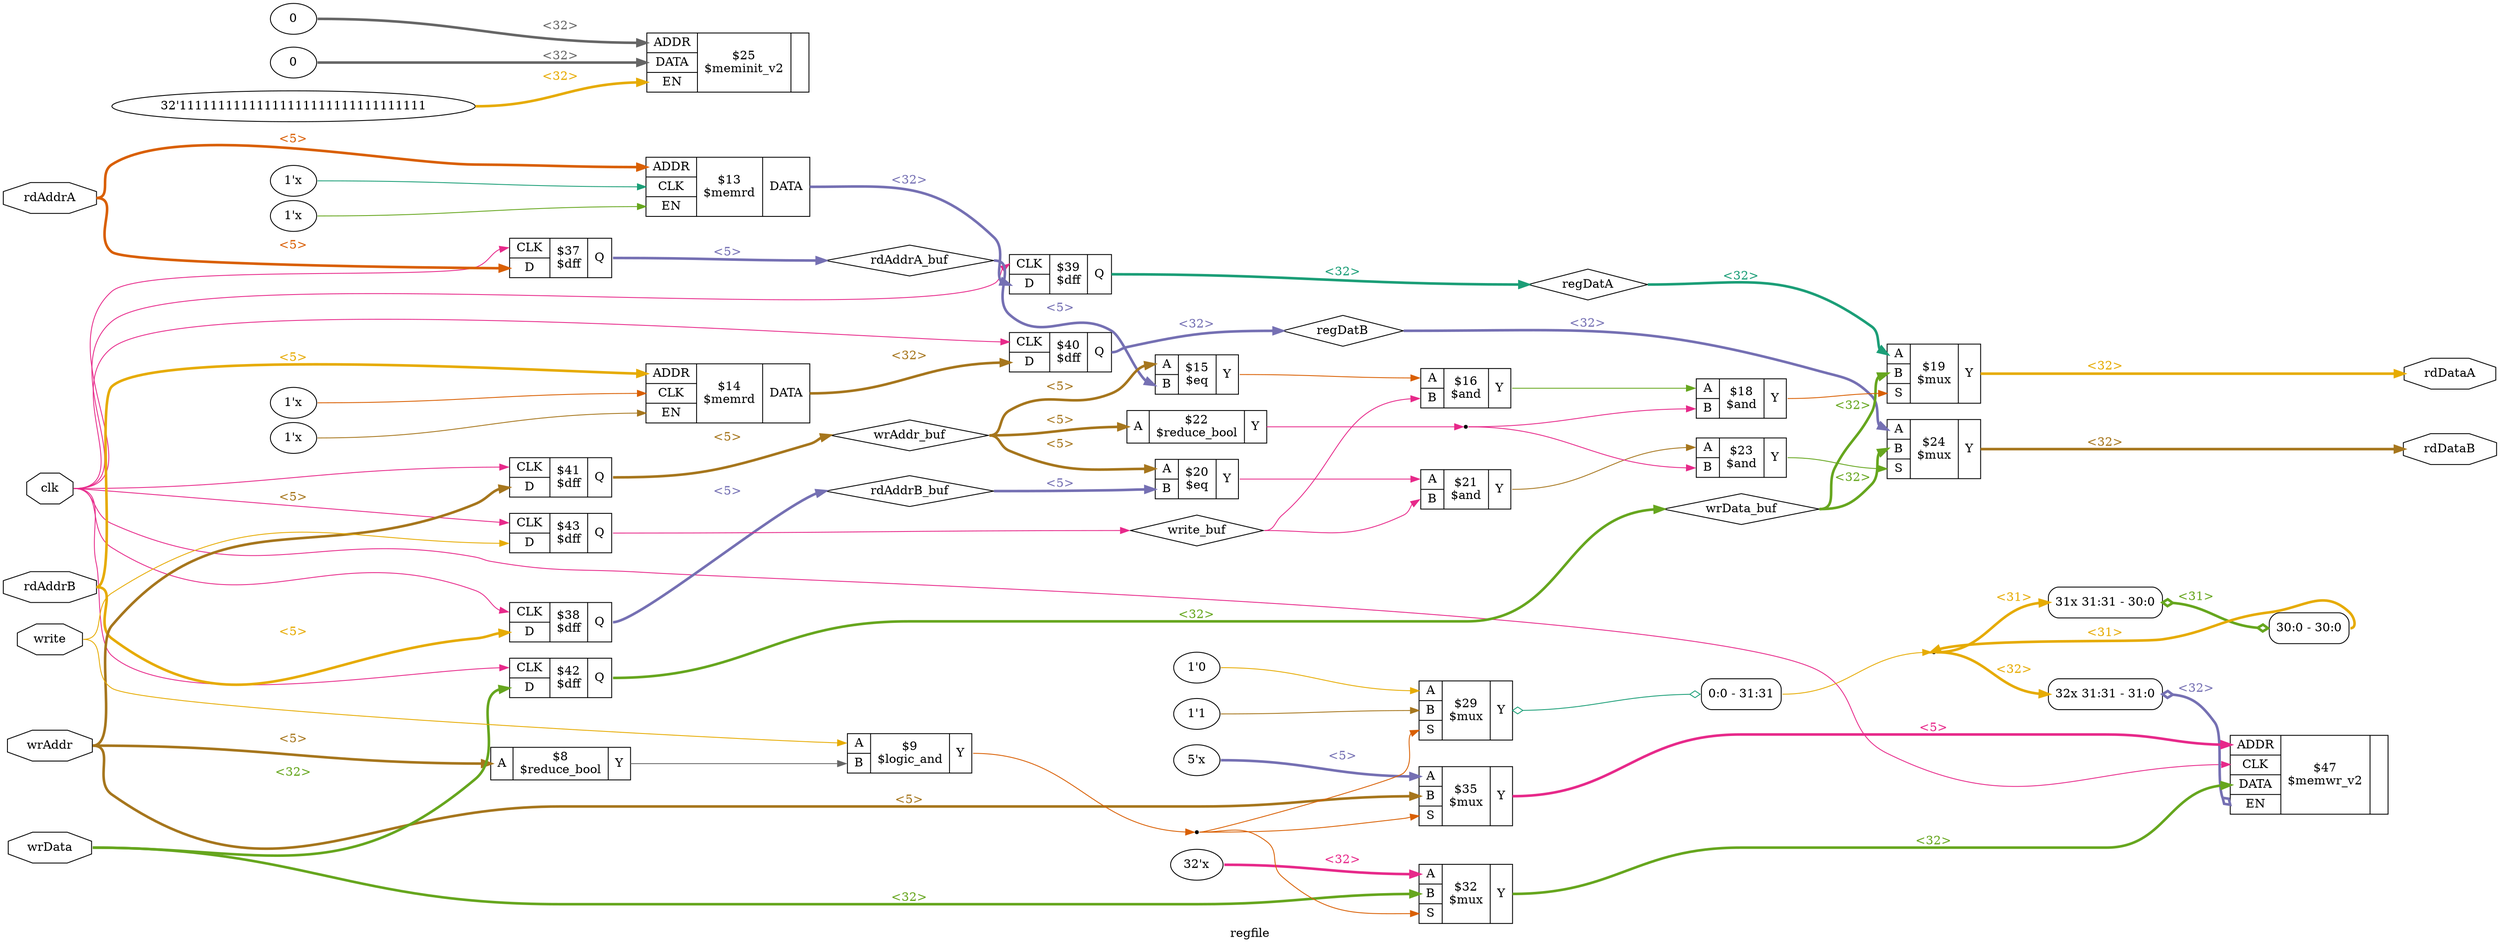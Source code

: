 digraph "regfile" {
label="regfile";
rankdir="LR";
remincross=true;
n15 [ shape=octagon, label="clk", color="black", fontcolor="black" ];
n16 [ shape=octagon, label="rdAddrA", color="black", fontcolor="black" ];
n17 [ shape=diamond, label="rdAddrA_buf", color="black", fontcolor="black" ];
n18 [ shape=octagon, label="rdAddrB", color="black", fontcolor="black" ];
n19 [ shape=diamond, label="rdAddrB_buf", color="black", fontcolor="black" ];
n20 [ shape=octagon, label="rdDataA", color="black", fontcolor="black" ];
n21 [ shape=octagon, label="rdDataB", color="black", fontcolor="black" ];
n22 [ shape=diamond, label="regDatA", color="black", fontcolor="black" ];
n23 [ shape=diamond, label="regDatB", color="black", fontcolor="black" ];
n24 [ shape=octagon, label="wrAddr", color="black", fontcolor="black" ];
n25 [ shape=diamond, label="wrAddr_buf", color="black", fontcolor="black" ];
n26 [ shape=octagon, label="wrData", color="black", fontcolor="black" ];
n27 [ shape=diamond, label="wrData_buf", color="black", fontcolor="black" ];
n28 [ shape=octagon, label="write", color="black", fontcolor="black" ];
n29 [ shape=diamond, label="write_buf", color="black", fontcolor="black" ];
{ rank="source"; n15; n16; n18; n24; n26; n28;}
{ rank="sink"; n20; n21;}
c33 [ shape=record, label="{{<p30> A|<p31> B}|$16\n$and|{<p32> Y}}" ];
c34 [ shape=record, label="{{<p30> A|<p31> B}|$18\n$and|{<p32> Y}}" ];
c35 [ shape=record, label="{{<p30> A|<p31> B}|$21\n$and|{<p32> Y}}" ];
c36 [ shape=record, label="{{<p30> A|<p31> B}|$23\n$and|{<p32> Y}}" ];
c41 [ shape=record, label="{{<p37> ADDR|<p38> CLK|<p39> DATA|<p40> EN}|$47\n$memwr_v2|{}}" ];
x0 [ shape=record, style=rounded, label="<s31> 32x 31:31 - 31:0 " ];
x0:e -> c41:p40:w [arrowhead=odiamond, arrowtail=odiamond, dir=both, colorscheme="dark28", color="3", fontcolor="3", style="setlinewidth(3)", label="<32>"];
c42 [ shape=record, label="{{<p30> A|<p31> B}|$15\n$eq|{<p32> Y}}" ];
c43 [ shape=record, label="{{<p30> A|<p31> B}|$20\n$eq|{<p32> Y}}" ];
c44 [ shape=record, label="{{<p30> A|<p31> B}|$9\n$logic_and|{<p32> Y}}" ];
v1 [ label="0" ];
v2 [ label="0" ];
v3 [ label="32'11111111111111111111111111111111" ];
c45 [ shape=record, label="{{<p37> ADDR|<p39> DATA|<p40> EN}|$25\n$meminit_v2|{}}" ];
v4 [ label="1'x" ];
v5 [ label="1'x" ];
c46 [ shape=record, label="{{<p37> ADDR|<p38> CLK|<p40> EN}|$13\n$memrd|{<p39> DATA}}" ];
v6 [ label="1'x" ];
v7 [ label="1'x" ];
c47 [ shape=record, label="{{<p37> ADDR|<p38> CLK|<p40> EN}|$14\n$memrd|{<p39> DATA}}" ];
c48 [ shape=record, label="{{<p30> A}|$22\n$reduce_bool|{<p32> Y}}" ];
c49 [ shape=record, label="{{<p30> A}|$8\n$reduce_bool|{<p32> Y}}" ];
c52 [ shape=record, label="{{<p38> CLK|<p50> D}|$37\n$dff|{<p51> Q}}" ];
c53 [ shape=record, label="{{<p38> CLK|<p50> D}|$38\n$dff|{<p51> Q}}" ];
c54 [ shape=record, label="{{<p38> CLK|<p50> D}|$39\n$dff|{<p51> Q}}" ];
c55 [ shape=record, label="{{<p38> CLK|<p50> D}|$40\n$dff|{<p51> Q}}" ];
c56 [ shape=record, label="{{<p38> CLK|<p50> D}|$41\n$dff|{<p51> Q}}" ];
c57 [ shape=record, label="{{<p38> CLK|<p50> D}|$42\n$dff|{<p51> Q}}" ];
c58 [ shape=record, label="{{<p38> CLK|<p50> D}|$43\n$dff|{<p51> Q}}" ];
v8 [ label="1'0" ];
v9 [ label="1'1" ];
c60 [ shape=record, label="{{<p30> A|<p31> B|<p59> S}|$29\n$mux|{<p32> Y}}" ];
x10 [ shape=record, style=rounded, label="<s0> 0:0 - 31:31 " ];
c60:p32:e -> x10:w [arrowhead=odiamond, arrowtail=odiamond, dir=both, colorscheme="dark28", color="1", fontcolor="1", label=""];
v11 [ label="32'x" ];
c61 [ shape=record, label="{{<p30> A|<p31> B|<p59> S}|$32\n$mux|{<p32> Y}}" ];
v12 [ label="5'x" ];
c62 [ shape=record, label="{{<p30> A|<p31> B|<p59> S}|$35\n$mux|{<p32> Y}}" ];
c63 [ shape=record, label="{{<p30> A|<p31> B|<p59> S}|$19\n$mux|{<p32> Y}}" ];
c64 [ shape=record, label="{{<p30> A|<p31> B|<p59> S}|$24\n$mux|{<p32> Y}}" ];
x13 [ shape=record, style=rounded, label="<s30> 31x 31:31 - 30:0 " ];
x14 [ shape=record, style=rounded, label="<s0> 30:0 - 30:0 " ];
x13:e -> x14:w [arrowhead=odiamond, arrowtail=odiamond, dir=both, colorscheme="dark28", color="5", fontcolor="5", style="setlinewidth(3)", label="<31>"];
c62:p32:e -> c41:p37:w [colorscheme="dark28", color="4", fontcolor="4", style="setlinewidth(3)", label="<5>"];
c42:p32:e -> c33:p30:w [colorscheme="dark28", color="2", fontcolor="2", label=""];
c43:p32:e -> c35:p30:w [colorscheme="dark28", color="4", fontcolor="4", label=""];
n12 [ shape=point ];
c44:p32:e -> n12:w [colorscheme="dark28", color="2", fontcolor="2", label=""];
n12:e -> c60:p59:w [colorscheme="dark28", color="2", fontcolor="2", label=""];
n12:e -> c61:p59:w [colorscheme="dark28", color="2", fontcolor="2", label=""];
n12:e -> c62:p59:w [colorscheme="dark28", color="2", fontcolor="2", label=""];
n13 [ shape=point ];
c48:p32:e -> n13:w [colorscheme="dark28", color="4", fontcolor="4", label=""];
n13:e -> c34:p31:w [colorscheme="dark28", color="4", fontcolor="4", label=""];
n13:e -> c36:p31:w [colorscheme="dark28", color="4", fontcolor="4", label=""];
c49:p32:e -> c44:p31:w [colorscheme="dark28", color="8", fontcolor="8", label=""];
n15:e -> c41:p38:w [colorscheme="dark28", color="4", fontcolor="4", label=""];
n15:e -> c52:p38:w [colorscheme="dark28", color="4", fontcolor="4", label=""];
n15:e -> c53:p38:w [colorscheme="dark28", color="4", fontcolor="4", label=""];
n15:e -> c54:p38:w [colorscheme="dark28", color="4", fontcolor="4", label=""];
n15:e -> c55:p38:w [colorscheme="dark28", color="4", fontcolor="4", label=""];
n15:e -> c56:p38:w [colorscheme="dark28", color="4", fontcolor="4", label=""];
n15:e -> c57:p38:w [colorscheme="dark28", color="4", fontcolor="4", label=""];
n15:e -> c58:p38:w [colorscheme="dark28", color="4", fontcolor="4", label=""];
n16:e -> c46:p37:w [colorscheme="dark28", color="2", fontcolor="2", style="setlinewidth(3)", label="<5>"];
n16:e -> c52:p50:w [colorscheme="dark28", color="2", fontcolor="2", style="setlinewidth(3)", label="<5>"];
c52:p51:e -> n17:w [colorscheme="dark28", color="3", fontcolor="3", style="setlinewidth(3)", label="<5>"];
n17:e -> c42:p31:w [colorscheme="dark28", color="3", fontcolor="3", style="setlinewidth(3)", label="<5>"];
n18:e -> c47:p37:w [colorscheme="dark28", color="6", fontcolor="6", style="setlinewidth(3)", label="<5>"];
n18:e -> c53:p50:w [colorscheme="dark28", color="6", fontcolor="6", style="setlinewidth(3)", label="<5>"];
c53:p51:e -> n19:w [colorscheme="dark28", color="3", fontcolor="3", style="setlinewidth(3)", label="<5>"];
n19:e -> c43:p31:w [colorscheme="dark28", color="3", fontcolor="3", style="setlinewidth(3)", label="<5>"];
c61:p32:e -> c41:p39:w [colorscheme="dark28", color="5", fontcolor="5", style="setlinewidth(3)", label="<32>"];
c63:p32:e -> n20:w [colorscheme="dark28", color="6", fontcolor="6", style="setlinewidth(3)", label="<32>"];
c64:p32:e -> n21:w [colorscheme="dark28", color="7", fontcolor="7", style="setlinewidth(3)", label="<32>"];
c54:p51:e -> n22:w [colorscheme="dark28", color="1", fontcolor="1", style="setlinewidth(3)", label="<32>"];
n22:e -> c63:p30:w [colorscheme="dark28", color="1", fontcolor="1", style="setlinewidth(3)", label="<32>"];
c55:p51:e -> n23:w [colorscheme="dark28", color="3", fontcolor="3", style="setlinewidth(3)", label="<32>"];
n23:e -> c64:p30:w [colorscheme="dark28", color="3", fontcolor="3", style="setlinewidth(3)", label="<32>"];
n24:e -> c49:p30:w [colorscheme="dark28", color="7", fontcolor="7", style="setlinewidth(3)", label="<5>"];
n24:e -> c56:p50:w [colorscheme="dark28", color="7", fontcolor="7", style="setlinewidth(3)", label="<5>"];
n24:e -> c62:p31:w [colorscheme="dark28", color="7", fontcolor="7", style="setlinewidth(3)", label="<5>"];
c56:p51:e -> n25:w [colorscheme="dark28", color="7", fontcolor="7", style="setlinewidth(3)", label="<5>"];
n25:e -> c42:p30:w [colorscheme="dark28", color="7", fontcolor="7", style="setlinewidth(3)", label="<5>"];
n25:e -> c43:p30:w [colorscheme="dark28", color="7", fontcolor="7", style="setlinewidth(3)", label="<5>"];
n25:e -> c48:p30:w [colorscheme="dark28", color="7", fontcolor="7", style="setlinewidth(3)", label="<5>"];
n26:e -> c57:p50:w [colorscheme="dark28", color="5", fontcolor="5", style="setlinewidth(3)", label="<32>"];
n26:e -> c61:p31:w [colorscheme="dark28", color="5", fontcolor="5", style="setlinewidth(3)", label="<32>"];
c57:p51:e -> n27:w [colorscheme="dark28", color="5", fontcolor="5", style="setlinewidth(3)", label="<32>"];
n27:e -> c63:p31:w [colorscheme="dark28", color="5", fontcolor="5", style="setlinewidth(3)", label="<32>"];
n27:e -> c64:p31:w [colorscheme="dark28", color="5", fontcolor="5", style="setlinewidth(3)", label="<32>"];
n28:e -> c44:p30:w [colorscheme="dark28", color="6", fontcolor="6", label=""];
n28:e -> c58:p50:w [colorscheme="dark28", color="6", fontcolor="6", label=""];
c58:p51:e -> n29:w [colorscheme="dark28", color="4", fontcolor="4", label=""];
n29:e -> c33:p31:w [colorscheme="dark28", color="4", fontcolor="4", label=""];
n29:e -> c35:p31:w [colorscheme="dark28", color="4", fontcolor="4", label=""];
n3 [ shape=point ];
x10:s0:e -> n3:w [colorscheme="dark28", color="6", fontcolor="6", label=""];
x14:s0:e -> n3:w [colorscheme="dark28", color="6", fontcolor="6", style="setlinewidth(3)", label="<31>"];
n3:e -> x0:s31:w [colorscheme="dark28", color="6", fontcolor="6", style="setlinewidth(3)", label="<32>"];
n3:e -> x13:s30:w [colorscheme="dark28", color="6", fontcolor="6", style="setlinewidth(3)", label="<31>"];
c46:p39:e -> c54:p50:w [colorscheme="dark28", color="3", fontcolor="3", style="setlinewidth(3)", label="<32>"];
c47:p39:e -> c55:p50:w [colorscheme="dark28", color="7", fontcolor="7", style="setlinewidth(3)", label="<32>"];
c33:p32:e -> c34:p30:w [colorscheme="dark28", color="5", fontcolor="5", label=""];
c34:p32:e -> c63:p59:w [colorscheme="dark28", color="2", fontcolor="2", label=""];
c35:p32:e -> c36:p30:w [colorscheme="dark28", color="7", fontcolor="7", label=""];
c36:p32:e -> c64:p59:w [colorscheme="dark28", color="5", fontcolor="5", label=""];
v1:e -> c45:p37:w [colorscheme="dark28", color="8", fontcolor="8", style="setlinewidth(3)", label="<32>"];
v11:e -> c61:p30:w [colorscheme="dark28", color="4", fontcolor="4", style="setlinewidth(3)", label="<32>"];
v12:e -> c62:p30:w [colorscheme="dark28", color="3", fontcolor="3", style="setlinewidth(3)", label="<5>"];
v2:e -> c45:p39:w [colorscheme="dark28", color="8", fontcolor="8", style="setlinewidth(3)", label="<32>"];
v3:e -> c45:p40:w [colorscheme="dark28", color="6", fontcolor="6", style="setlinewidth(3)", label="<32>"];
v4:e -> c46:p38:w [colorscheme="dark28", color="1", fontcolor="1", label=""];
v5:e -> c46:p40:w [colorscheme="dark28", color="5", fontcolor="5", label=""];
v6:e -> c47:p38:w [colorscheme="dark28", color="2", fontcolor="2", label=""];
v7:e -> c47:p40:w [colorscheme="dark28", color="7", fontcolor="7", label=""];
v8:e -> c60:p30:w [colorscheme="dark28", color="6", fontcolor="6", label=""];
v9:e -> c60:p31:w [colorscheme="dark28", color="7", fontcolor="7", label=""];
}
